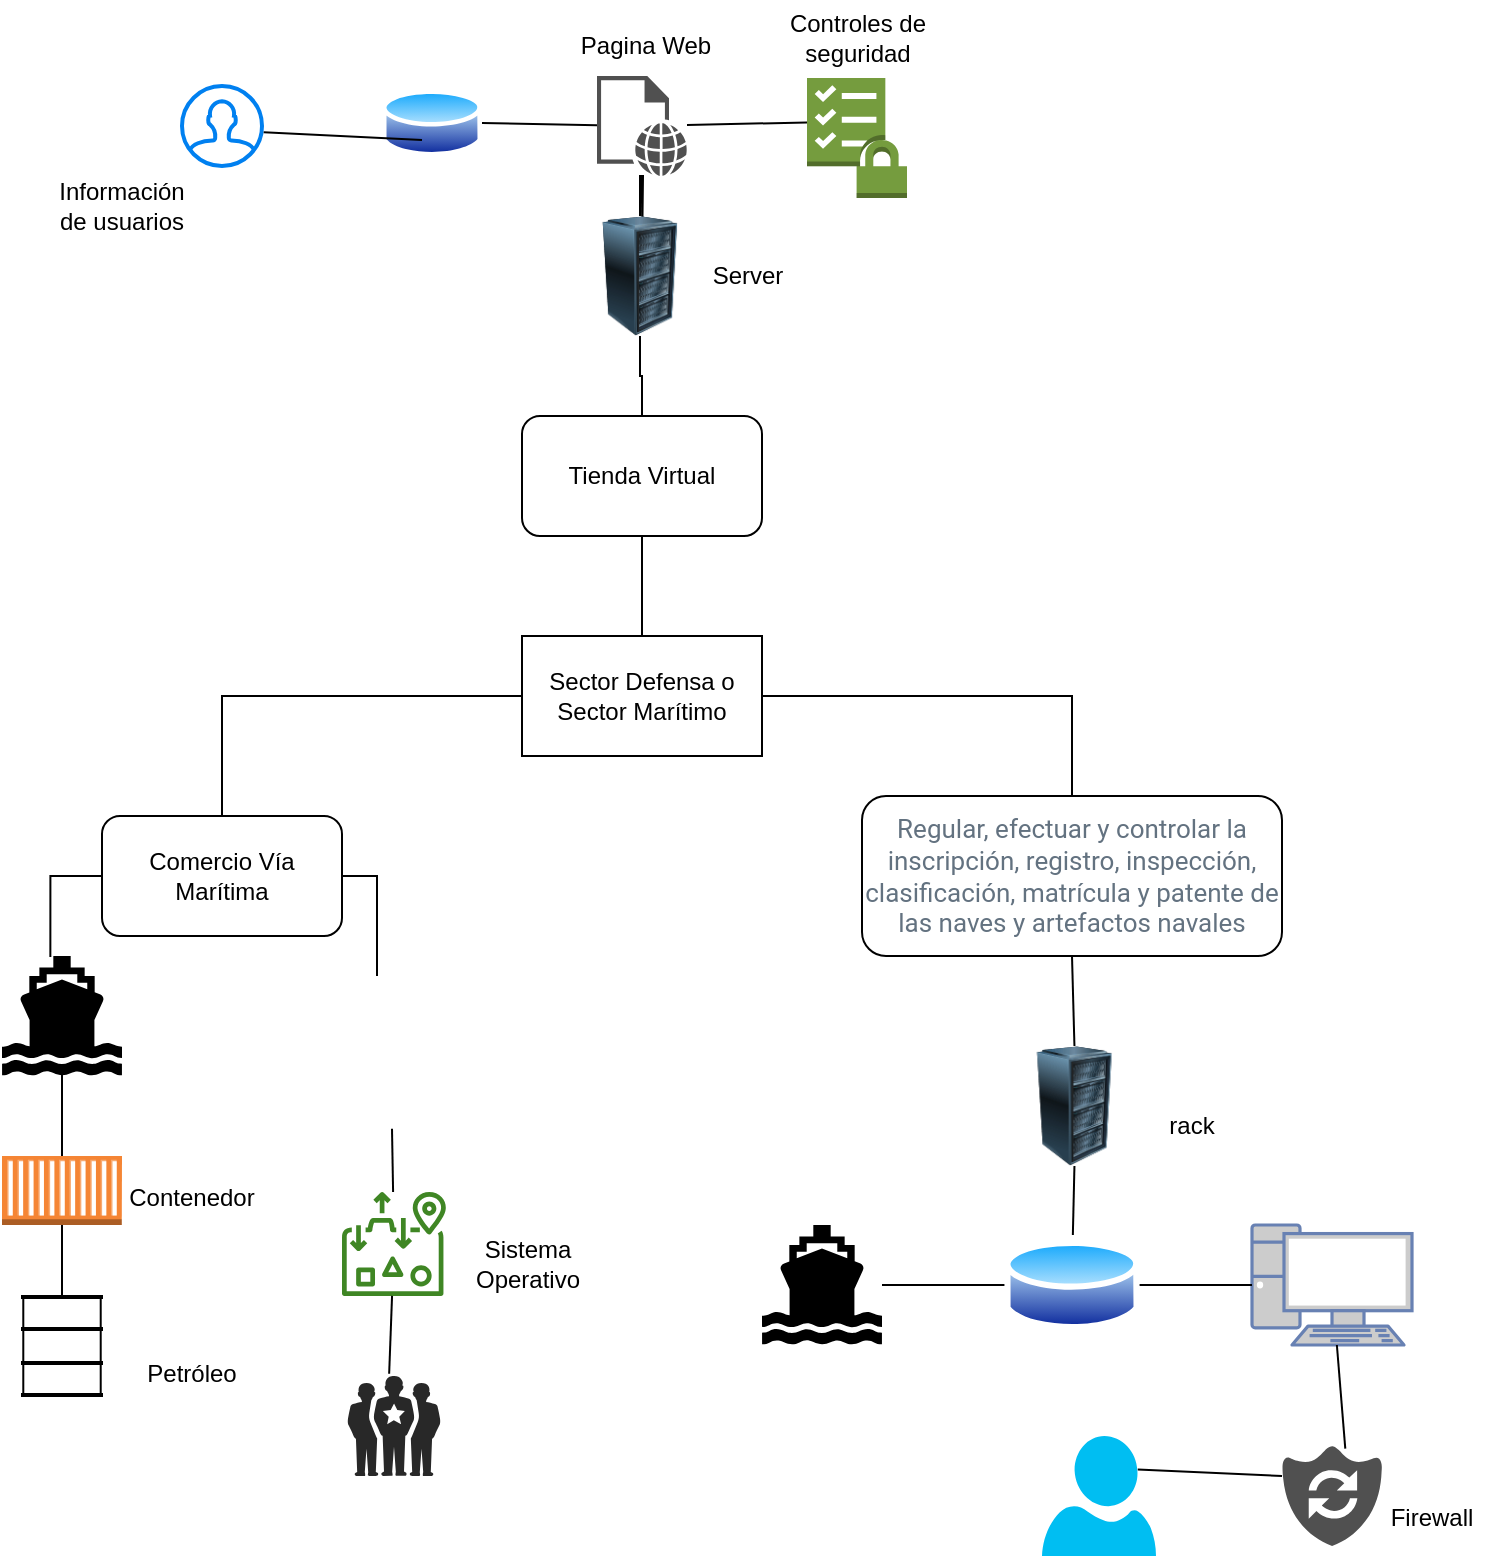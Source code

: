 <mxfile version="16.5.3" type="github">
  <diagram id="PGvmYQ8NYmotNaErMFmg" name="Página-1">
    <mxGraphModel dx="1385" dy="662" grid="1" gridSize="10" guides="1" tooltips="1" connect="1" arrows="1" fold="1" page="1" pageScale="1" pageWidth="827" pageHeight="1169" math="0" shadow="0">
      <root>
        <mxCell id="0" />
        <mxCell id="1" parent="0" />
        <mxCell id="6Dfd_NfQTtge2caoGxpt-2" value="Sector Defensa o Sector Marítimo" style="rounded=0;whiteSpace=wrap;html=1;" vertex="1" parent="1">
          <mxGeometry x="320" y="350" width="120" height="60" as="geometry" />
        </mxCell>
        <mxCell id="6Dfd_NfQTtge2caoGxpt-3" value="Comercio Vía Marítima" style="rounded=1;whiteSpace=wrap;html=1;" vertex="1" parent="1">
          <mxGeometry x="110" y="440" width="120" height="60" as="geometry" />
        </mxCell>
        <mxCell id="6Dfd_NfQTtge2caoGxpt-4" value="" style="shape=mxgraph.signs.transportation.ship_2;html=1;pointerEvents=1;fillColor=#000000;strokeColor=none;verticalLabelPosition=bottom;verticalAlign=top;align=center;" vertex="1" parent="1">
          <mxGeometry x="60" y="510" width="60" height="60" as="geometry" />
        </mxCell>
        <mxCell id="6Dfd_NfQTtge2caoGxpt-10" value="" style="outlineConnect=0;dashed=0;verticalLabelPosition=bottom;verticalAlign=top;align=center;html=1;shape=mxgraph.aws3.ec2_compute_container;fillColor=#F58534;gradientColor=none;" vertex="1" parent="1">
          <mxGeometry x="60" y="610" width="60" height="34.5" as="geometry" />
        </mxCell>
        <mxCell id="6Dfd_NfQTtge2caoGxpt-11" value="" style="shape=mxgraph.pid.vessels.barrel,_drum;html=1;pointerEvents=1;align=center;verticalLabelPosition=bottom;verticalAlign=top;dashed=0;" vertex="1" parent="1">
          <mxGeometry x="70" y="680" width="40" height="50" as="geometry" />
        </mxCell>
        <mxCell id="6Dfd_NfQTtge2caoGxpt-12" value="" style="shape=image;verticalLabelPosition=bottom;labelBackgroundColor=default;verticalAlign=top;aspect=fixed;imageAspect=0;image=https://cdn-icons-png.flaticon.com/512/89/89147.png;" vertex="1" parent="1">
          <mxGeometry x="210" y="520" width="75" height="75" as="geometry" />
        </mxCell>
        <mxCell id="6Dfd_NfQTtge2caoGxpt-13" value="" style="verticalLabelPosition=bottom;sketch=0;html=1;fillColor=#282828;strokeColor=none;verticalAlign=top;pointerEvents=1;align=center;shape=mxgraph.cisco_safe.people_places_things_icons.icon1;" vertex="1" parent="1">
          <mxGeometry x="232.75" y="720" width="46.5" height="50" as="geometry" />
        </mxCell>
        <mxCell id="6Dfd_NfQTtge2caoGxpt-14" value="" style="sketch=0;outlineConnect=0;fontColor=#232F3E;gradientColor=none;fillColor=#3F8624;strokeColor=none;dashed=0;verticalLabelPosition=bottom;verticalAlign=top;align=center;html=1;fontSize=12;fontStyle=0;aspect=fixed;pointerEvents=1;shape=mxgraph.aws4.elastic_file_system_one_zone;" vertex="1" parent="1">
          <mxGeometry x="230" y="628" width="52" height="52" as="geometry" />
        </mxCell>
        <mxCell id="6Dfd_NfQTtge2caoGxpt-15" value="&#xa;&#xa;&lt;span style=&quot;color: rgb(99, 114, 128); font-family: roboto, sans-serif; font-size: 13px; font-style: normal; font-weight: 400; letter-spacing: normal; text-align: left; text-indent: 0px; text-transform: none; word-spacing: 0px; background-color: rgb(255, 255, 255); display: inline; float: none;&quot;&gt;Regular, efectuar y controlar la inscripción, registro, inspección, clasificación, matrícula y patente de las naves y artefactos navales&lt;/span&gt;&#xa;&#xa;" style="rounded=1;whiteSpace=wrap;html=1;" vertex="1" parent="1">
          <mxGeometry x="490" y="430" width="210" height="80" as="geometry" />
        </mxCell>
        <mxCell id="6Dfd_NfQTtge2caoGxpt-16" value="" style="aspect=fixed;perimeter=ellipsePerimeter;html=1;align=center;shadow=0;dashed=0;spacingTop=3;image;image=img/lib/active_directory/database.svg;" vertex="1" parent="1">
          <mxGeometry x="561.22" y="649.5" width="67.57" height="50" as="geometry" />
        </mxCell>
        <mxCell id="6Dfd_NfQTtge2caoGxpt-17" value="" style="shape=mxgraph.signs.transportation.ship_2;html=1;pointerEvents=1;fillColor=#000000;strokeColor=none;verticalLabelPosition=bottom;verticalAlign=top;align=center;" vertex="1" parent="1">
          <mxGeometry x="440" y="644.5" width="60" height="60" as="geometry" />
        </mxCell>
        <mxCell id="6Dfd_NfQTtge2caoGxpt-18" value="" style="fontColor=#0066CC;verticalAlign=top;verticalLabelPosition=bottom;labelPosition=center;align=center;html=1;outlineConnect=0;fillColor=#CCCCCC;strokeColor=#6881B3;gradientColor=none;gradientDirection=north;strokeWidth=2;shape=mxgraph.networks.pc;" vertex="1" parent="1">
          <mxGeometry x="685" y="644.5" width="80" height="60" as="geometry" />
        </mxCell>
        <mxCell id="6Dfd_NfQTtge2caoGxpt-19" value="" style="verticalLabelPosition=bottom;html=1;verticalAlign=top;align=center;strokeColor=none;fillColor=#00BEF2;shape=mxgraph.azure.user;" vertex="1" parent="1">
          <mxGeometry x="580" y="750" width="57" height="60" as="geometry" />
        </mxCell>
        <mxCell id="6Dfd_NfQTtge2caoGxpt-20" value="" style="sketch=0;pointerEvents=1;shadow=0;dashed=0;html=1;strokeColor=none;labelPosition=center;verticalLabelPosition=bottom;verticalAlign=top;align=center;fillColor=#505050;shape=mxgraph.mscae.oms.system_update" vertex="1" parent="1">
          <mxGeometry x="700" y="755" width="50" height="50" as="geometry" />
        </mxCell>
        <mxCell id="6Dfd_NfQTtge2caoGxpt-22" value="" style="image;html=1;image=img/lib/clip_art/computers/Server_Rack_128x128.png" vertex="1" parent="1">
          <mxGeometry x="561.22" y="555" width="70" height="60" as="geometry" />
        </mxCell>
        <mxCell id="6Dfd_NfQTtge2caoGxpt-68" value="" style="edgeStyle=orthogonalEdgeStyle;rounded=0;orthogonalLoop=1;jettySize=auto;html=1;startArrow=none;" edge="1" parent="1" source="6Dfd_NfQTtge2caoGxpt-28">
          <mxGeometry relative="1" as="geometry">
            <mxPoint x="380" y="160" as="targetPoint" />
          </mxGeometry>
        </mxCell>
        <mxCell id="6Dfd_NfQTtge2caoGxpt-25" value="Tienda Virtual" style="rounded=1;whiteSpace=wrap;html=1;" vertex="1" parent="1">
          <mxGeometry x="320" y="240" width="120" height="60" as="geometry" />
        </mxCell>
        <mxCell id="6Dfd_NfQTtge2caoGxpt-29" value="" style="sketch=0;pointerEvents=1;shadow=0;dashed=0;html=1;strokeColor=none;fillColor=#505050;labelPosition=center;verticalLabelPosition=bottom;verticalAlign=top;outlineConnect=0;align=center;shape=mxgraph.office.concepts.web_page;" vertex="1" parent="1">
          <mxGeometry x="357.5" y="70" width="45" height="50" as="geometry" />
        </mxCell>
        <mxCell id="6Dfd_NfQTtge2caoGxpt-30" value="" style="outlineConnect=0;dashed=0;verticalLabelPosition=bottom;verticalAlign=top;align=center;html=1;shape=mxgraph.aws3.checklist_security;fillColor=#759C3E;gradientColor=none;" vertex="1" parent="1">
          <mxGeometry x="462.5" y="71" width="50" height="60" as="geometry" />
        </mxCell>
        <mxCell id="6Dfd_NfQTtge2caoGxpt-31" value="" style="aspect=fixed;perimeter=ellipsePerimeter;html=1;align=center;shadow=0;dashed=0;spacingTop=3;image;image=img/lib/active_directory/database.svg;" vertex="1" parent="1">
          <mxGeometry x="250" y="75" width="50" height="37" as="geometry" />
        </mxCell>
        <mxCell id="6Dfd_NfQTtge2caoGxpt-32" value="" style="html=1;verticalLabelPosition=bottom;align=center;labelBackgroundColor=#ffffff;verticalAlign=top;strokeWidth=2;strokeColor=#0080F0;shadow=0;dashed=0;shape=mxgraph.ios7.icons.user;" vertex="1" parent="1">
          <mxGeometry x="150" y="75" width="40" height="40" as="geometry" />
        </mxCell>
        <mxCell id="6Dfd_NfQTtge2caoGxpt-34" value="" style="endArrow=none;html=1;rounded=0;edgeStyle=orthogonalEdgeStyle;exitX=0.403;exitY=0.008;exitDx=0;exitDy=0;exitPerimeter=0;entryX=0;entryY=0.5;entryDx=0;entryDy=0;" edge="1" parent="1" source="6Dfd_NfQTtge2caoGxpt-4" target="6Dfd_NfQTtge2caoGxpt-3">
          <mxGeometry width="50" height="50" relative="1" as="geometry">
            <mxPoint x="80" y="380" as="sourcePoint" />
            <mxPoint x="100" y="460" as="targetPoint" />
          </mxGeometry>
        </mxCell>
        <mxCell id="6Dfd_NfQTtge2caoGxpt-36" value="" style="endArrow=none;html=1;rounded=0;entryX=0.5;entryY=0.911;entryDx=0;entryDy=0;entryPerimeter=0;" edge="1" parent="1" source="6Dfd_NfQTtge2caoGxpt-10" target="6Dfd_NfQTtge2caoGxpt-4">
          <mxGeometry width="50" height="50" relative="1" as="geometry">
            <mxPoint x="20" y="570" as="sourcePoint" />
            <mxPoint x="70" y="520" as="targetPoint" />
          </mxGeometry>
        </mxCell>
        <mxCell id="6Dfd_NfQTtge2caoGxpt-37" value="" style="endArrow=none;html=1;rounded=0;entryX=0.5;entryY=0;entryDx=0;entryDy=0;entryPerimeter=0;exitX=0.5;exitY=1;exitDx=0;exitDy=0;exitPerimeter=0;" edge="1" parent="1" source="6Dfd_NfQTtge2caoGxpt-10" target="6Dfd_NfQTtge2caoGxpt-11">
          <mxGeometry width="50" height="50" relative="1" as="geometry">
            <mxPoint x="100" y="620" as="sourcePoint" />
            <mxPoint x="100" y="574.66" as="targetPoint" />
          </mxGeometry>
        </mxCell>
        <mxCell id="6Dfd_NfQTtge2caoGxpt-38" value="" style="endArrow=none;html=1;rounded=0;edgeStyle=orthogonalEdgeStyle;entryX=1;entryY=0.5;entryDx=0;entryDy=0;" edge="1" parent="1" source="6Dfd_NfQTtge2caoGxpt-12" target="6Dfd_NfQTtge2caoGxpt-3">
          <mxGeometry width="50" height="50" relative="1" as="geometry">
            <mxPoint x="100" y="620" as="sourcePoint" />
            <mxPoint x="180" y="550" as="targetPoint" />
          </mxGeometry>
        </mxCell>
        <mxCell id="6Dfd_NfQTtge2caoGxpt-39" value="" style="endArrow=none;html=1;rounded=0;entryX=0.6;entryY=1.018;entryDx=0;entryDy=0;entryPerimeter=0;" edge="1" parent="1" source="6Dfd_NfQTtge2caoGxpt-14" target="6Dfd_NfQTtge2caoGxpt-12">
          <mxGeometry width="50" height="50" relative="1" as="geometry">
            <mxPoint x="100" y="620" as="sourcePoint" />
            <mxPoint x="100" y="574.66" as="targetPoint" />
          </mxGeometry>
        </mxCell>
        <mxCell id="6Dfd_NfQTtge2caoGxpt-40" value="" style="endArrow=none;html=1;rounded=0;entryX=0.448;entryY=-0.023;entryDx=0;entryDy=0;entryPerimeter=0;" edge="1" parent="1" source="6Dfd_NfQTtge2caoGxpt-14" target="6Dfd_NfQTtge2caoGxpt-13">
          <mxGeometry width="50" height="50" relative="1" as="geometry">
            <mxPoint x="260" y="700" as="sourcePoint" />
            <mxPoint x="100" y="690" as="targetPoint" />
          </mxGeometry>
        </mxCell>
        <mxCell id="6Dfd_NfQTtge2caoGxpt-41" value="rack" style="text;html=1;strokeColor=none;fillColor=none;align=center;verticalAlign=middle;whiteSpace=wrap;rounded=0;" vertex="1" parent="1">
          <mxGeometry x="625" y="580" width="60" height="30" as="geometry" />
        </mxCell>
        <mxCell id="6Dfd_NfQTtge2caoGxpt-43" value="Server" style="text;html=1;strokeColor=none;fillColor=none;align=center;verticalAlign=middle;whiteSpace=wrap;rounded=0;" vertex="1" parent="1">
          <mxGeometry x="402.5" y="155" width="60" height="30" as="geometry" />
        </mxCell>
        <mxCell id="6Dfd_NfQTtge2caoGxpt-44" value="Pagina Web" style="text;html=1;strokeColor=none;fillColor=none;align=center;verticalAlign=middle;whiteSpace=wrap;rounded=0;" vertex="1" parent="1">
          <mxGeometry x="342.5" y="40" width="77.5" height="30" as="geometry" />
        </mxCell>
        <mxCell id="6Dfd_NfQTtge2caoGxpt-45" value="Controles de seguridad" style="text;html=1;strokeColor=none;fillColor=none;align=center;verticalAlign=middle;whiteSpace=wrap;rounded=0;" vertex="1" parent="1">
          <mxGeometry x="432.5" y="32" width="110" height="38" as="geometry" />
        </mxCell>
        <mxCell id="6Dfd_NfQTtge2caoGxpt-46" value="Sistema Operativo" style="text;html=1;strokeColor=none;fillColor=none;align=center;verticalAlign=middle;whiteSpace=wrap;rounded=0;" vertex="1" parent="1">
          <mxGeometry x="287.5" y="644.5" width="70" height="38" as="geometry" />
        </mxCell>
        <mxCell id="6Dfd_NfQTtge2caoGxpt-47" value="Contenedor" style="text;html=1;strokeColor=none;fillColor=none;align=center;verticalAlign=middle;whiteSpace=wrap;rounded=0;" vertex="1" parent="1">
          <mxGeometry x="120" y="611.5" width="70" height="38" as="geometry" />
        </mxCell>
        <mxCell id="6Dfd_NfQTtge2caoGxpt-48" value="Petróleo" style="text;html=1;strokeColor=none;fillColor=none;align=center;verticalAlign=middle;whiteSpace=wrap;rounded=0;" vertex="1" parent="1">
          <mxGeometry x="120" y="699.5" width="70" height="38" as="geometry" />
        </mxCell>
        <mxCell id="6Dfd_NfQTtge2caoGxpt-49" value="Firewall" style="text;html=1;strokeColor=none;fillColor=none;align=center;verticalAlign=middle;whiteSpace=wrap;rounded=0;" vertex="1" parent="1">
          <mxGeometry x="740" y="772" width="70" height="38" as="geometry" />
        </mxCell>
        <mxCell id="6Dfd_NfQTtge2caoGxpt-50" value="" style="endArrow=none;html=1;rounded=0;entryX=0.5;entryY=1;entryDx=0;entryDy=0;exitX=0.5;exitY=0;exitDx=0;exitDy=0;" edge="1" parent="1" source="6Dfd_NfQTtge2caoGxpt-22" target="6Dfd_NfQTtge2caoGxpt-15">
          <mxGeometry width="50" height="50" relative="1" as="geometry">
            <mxPoint x="265.55" y="638.051" as="sourcePoint" />
            <mxPoint x="265" y="606.35" as="targetPoint" />
          </mxGeometry>
        </mxCell>
        <mxCell id="6Dfd_NfQTtge2caoGxpt-53" value="" style="endArrow=none;html=1;rounded=0;entryX=0.5;entryY=1;entryDx=0;entryDy=0;" edge="1" parent="1" source="6Dfd_NfQTtge2caoGxpt-16" target="6Dfd_NfQTtge2caoGxpt-22">
          <mxGeometry width="50" height="50" relative="1" as="geometry">
            <mxPoint x="265.55" y="638.051" as="sourcePoint" />
            <mxPoint x="265" y="606.35" as="targetPoint" />
          </mxGeometry>
        </mxCell>
        <mxCell id="6Dfd_NfQTtge2caoGxpt-57" value="" style="endArrow=none;html=1;rounded=0;entryX=0;entryY=0.5;entryDx=0;entryDy=0;entryPerimeter=0;exitX=1;exitY=0.5;exitDx=0;exitDy=0;" edge="1" parent="1" source="6Dfd_NfQTtge2caoGxpt-16" target="6Dfd_NfQTtge2caoGxpt-18">
          <mxGeometry width="50" height="50" relative="1" as="geometry">
            <mxPoint x="605.357" y="659.501" as="sourcePoint" />
            <mxPoint x="606.22" y="625" as="targetPoint" />
          </mxGeometry>
        </mxCell>
        <mxCell id="6Dfd_NfQTtge2caoGxpt-58" value="" style="endArrow=none;html=1;rounded=0;" edge="1" parent="1" source="6Dfd_NfQTtge2caoGxpt-17" target="6Dfd_NfQTtge2caoGxpt-16">
          <mxGeometry width="50" height="50" relative="1" as="geometry">
            <mxPoint x="638.79" y="684.5" as="sourcePoint" />
            <mxPoint x="695" y="684.5" as="targetPoint" />
          </mxGeometry>
        </mxCell>
        <mxCell id="6Dfd_NfQTtge2caoGxpt-60" value="" style="endArrow=none;html=1;rounded=0;exitX=0.633;exitY=0.027;exitDx=0;exitDy=0;exitPerimeter=0;" edge="1" parent="1" source="6Dfd_NfQTtge2caoGxpt-20" target="6Dfd_NfQTtge2caoGxpt-18">
          <mxGeometry width="50" height="50" relative="1" as="geometry">
            <mxPoint x="605.357" y="659.501" as="sourcePoint" />
            <mxPoint x="606.22" y="625" as="targetPoint" />
          </mxGeometry>
        </mxCell>
        <mxCell id="6Dfd_NfQTtge2caoGxpt-61" value="" style="endArrow=none;html=1;rounded=0;entryX=0;entryY=0.3;entryDx=0;entryDy=0;entryPerimeter=0;exitX=0.84;exitY=0.28;exitDx=0;exitDy=0;exitPerimeter=0;" edge="1" parent="1" source="6Dfd_NfQTtge2caoGxpt-19" target="6Dfd_NfQTtge2caoGxpt-20">
          <mxGeometry width="50" height="50" relative="1" as="geometry">
            <mxPoint x="510" y="684.5" as="sourcePoint" />
            <mxPoint x="571.22" y="684.5" as="targetPoint" />
          </mxGeometry>
        </mxCell>
        <mxCell id="6Dfd_NfQTtge2caoGxpt-62" value="" style="endArrow=none;html=1;rounded=0;edgeStyle=orthogonalEdgeStyle;entryX=0;entryY=0.5;entryDx=0;entryDy=0;exitX=0.5;exitY=0;exitDx=0;exitDy=0;" edge="1" parent="1" source="6Dfd_NfQTtge2caoGxpt-3" target="6Dfd_NfQTtge2caoGxpt-2">
          <mxGeometry width="50" height="50" relative="1" as="geometry">
            <mxPoint x="257.5" y="530" as="sourcePoint" />
            <mxPoint x="240" y="480" as="targetPoint" />
          </mxGeometry>
        </mxCell>
        <mxCell id="6Dfd_NfQTtge2caoGxpt-63" value="" style="endArrow=none;html=1;rounded=0;edgeStyle=orthogonalEdgeStyle;entryX=1;entryY=0.5;entryDx=0;entryDy=0;exitX=0.5;exitY=0;exitDx=0;exitDy=0;" edge="1" parent="1" source="6Dfd_NfQTtge2caoGxpt-15" target="6Dfd_NfQTtge2caoGxpt-2">
          <mxGeometry width="50" height="50" relative="1" as="geometry">
            <mxPoint x="180" y="450" as="sourcePoint" />
            <mxPoint x="330" y="390" as="targetPoint" />
          </mxGeometry>
        </mxCell>
        <mxCell id="6Dfd_NfQTtge2caoGxpt-64" value="" style="endArrow=none;html=1;rounded=0;entryX=0.5;entryY=1;entryDx=0;entryDy=0;" edge="1" parent="1" source="6Dfd_NfQTtge2caoGxpt-2" target="6Dfd_NfQTtge2caoGxpt-25">
          <mxGeometry width="50" height="50" relative="1" as="geometry">
            <mxPoint x="100" y="620" as="sourcePoint" />
            <mxPoint x="100" y="574.66" as="targetPoint" />
          </mxGeometry>
        </mxCell>
        <mxCell id="6Dfd_NfQTtge2caoGxpt-69" value="" style="endArrow=none;html=1;rounded=0;" edge="1" parent="1" source="6Dfd_NfQTtge2caoGxpt-28" target="6Dfd_NfQTtge2caoGxpt-29">
          <mxGeometry width="50" height="50" relative="1" as="geometry">
            <mxPoint x="390" y="250.0" as="sourcePoint" />
            <mxPoint x="390" y="210.0" as="targetPoint" />
          </mxGeometry>
        </mxCell>
        <mxCell id="6Dfd_NfQTtge2caoGxpt-70" value="" style="endArrow=none;html=1;rounded=0;exitX=0;exitY=0.37;exitDx=0;exitDy=0;exitPerimeter=0;" edge="1" parent="1" source="6Dfd_NfQTtge2caoGxpt-30" target="6Dfd_NfQTtge2caoGxpt-29">
          <mxGeometry width="50" height="50" relative="1" as="geometry">
            <mxPoint x="390" y="250.0" as="sourcePoint" />
            <mxPoint x="390" y="210.0" as="targetPoint" />
          </mxGeometry>
        </mxCell>
        <mxCell id="6Dfd_NfQTtge2caoGxpt-71" value="" style="endArrow=none;html=1;rounded=0;entryX=1;entryY=0.5;entryDx=0;entryDy=0;" edge="1" parent="1" source="6Dfd_NfQTtge2caoGxpt-29" target="6Dfd_NfQTtge2caoGxpt-31">
          <mxGeometry width="50" height="50" relative="1" as="geometry">
            <mxPoint x="455" y="102.2" as="sourcePoint" />
            <mxPoint x="412.5" y="104.031" as="targetPoint" />
          </mxGeometry>
        </mxCell>
        <mxCell id="6Dfd_NfQTtge2caoGxpt-72" value="" style="endArrow=none;html=1;rounded=0;entryX=1.021;entryY=0.579;entryDx=0;entryDy=0;entryPerimeter=0;" edge="1" parent="1" target="6Dfd_NfQTtge2caoGxpt-32">
          <mxGeometry width="50" height="50" relative="1" as="geometry">
            <mxPoint x="270" y="102" as="sourcePoint" />
            <mxPoint x="270" y="160" as="targetPoint" />
          </mxGeometry>
        </mxCell>
        <mxCell id="6Dfd_NfQTtge2caoGxpt-73" value="Información de usuarios" style="text;html=1;strokeColor=none;fillColor=none;align=center;verticalAlign=middle;whiteSpace=wrap;rounded=0;" vertex="1" parent="1">
          <mxGeometry x="90" y="120" width="60" height="30" as="geometry" />
        </mxCell>
        <mxCell id="6Dfd_NfQTtge2caoGxpt-28" value="" style="image;html=1;image=img/lib/clip_art/computers/Server_Rack_128x128.png" vertex="1" parent="1">
          <mxGeometry x="344" y="140" width="70" height="60" as="geometry" />
        </mxCell>
        <mxCell id="6Dfd_NfQTtge2caoGxpt-75" value="" style="edgeStyle=orthogonalEdgeStyle;rounded=0;orthogonalLoop=1;jettySize=auto;html=1;endArrow=none;" edge="1" parent="1" source="6Dfd_NfQTtge2caoGxpt-25" target="6Dfd_NfQTtge2caoGxpt-28">
          <mxGeometry relative="1" as="geometry">
            <mxPoint x="380" y="240.0" as="sourcePoint" />
            <mxPoint x="380" y="160" as="targetPoint" />
          </mxGeometry>
        </mxCell>
      </root>
    </mxGraphModel>
  </diagram>
</mxfile>
